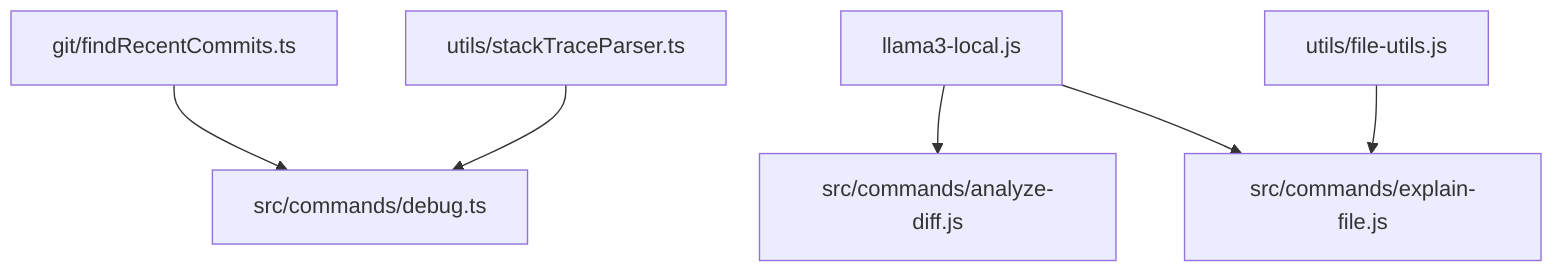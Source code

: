 graph TD
  git/findRecentCommits.ts --> src/commands/debug.ts
  llama3-local.js --> src/commands/analyze-diff.js
  llama3-local.js --> src/commands/explain-file.js
  utils/file-utils.js --> src/commands/explain-file.js
  utils/stackTraceParser.ts --> src/commands/debug.ts